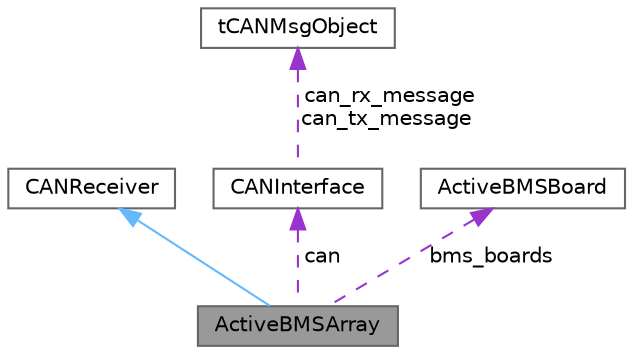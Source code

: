 digraph "ActiveBMSArray"
{
 // LATEX_PDF_SIZE
  bgcolor="transparent";
  edge [fontname=Helvetica,fontsize=10,labelfontname=Helvetica,labelfontsize=10];
  node [fontname=Helvetica,fontsize=10,shape=box,height=0.2,width=0.4];
  Node1 [label="ActiveBMSArray",height=0.2,width=0.4,color="gray40", fillcolor="grey60", style="filled", fontcolor="black",tooltip=" "];
  Node2 -> Node1 [dir="back",color="steelblue1",style="solid"];
  Node2 [label="CANReceiver",height=0.2,width=0.4,color="gray40", fillcolor="white", style="filled",URL="$class_c_a_n_receiver.html",tooltip=" "];
  Node3 -> Node1 [dir="back",color="darkorchid3",style="dashed",label=" can" ];
  Node3 [label="CANInterface",height=0.2,width=0.4,color="gray40", fillcolor="white", style="filled",URL="$class_c_a_n_interface.html",tooltip=" "];
  Node4 -> Node3 [dir="back",color="darkorchid3",style="dashed",label=" can_rx_message\ncan_tx_message" ];
  Node4 [label="tCANMsgObject",height=0.2,width=0.4,color="gray40", fillcolor="white", style="filled",URL="$structt_c_a_n_msg_object.html",tooltip=" "];
  Node5 -> Node1 [dir="back",color="darkorchid3",style="dashed",label=" bms_boards" ];
  Node5 [label="ActiveBMSBoard",height=0.2,width=0.4,color="gray40", fillcolor="white", style="filled",URL="$class_active_b_m_s_board.html",tooltip=" "];
}
